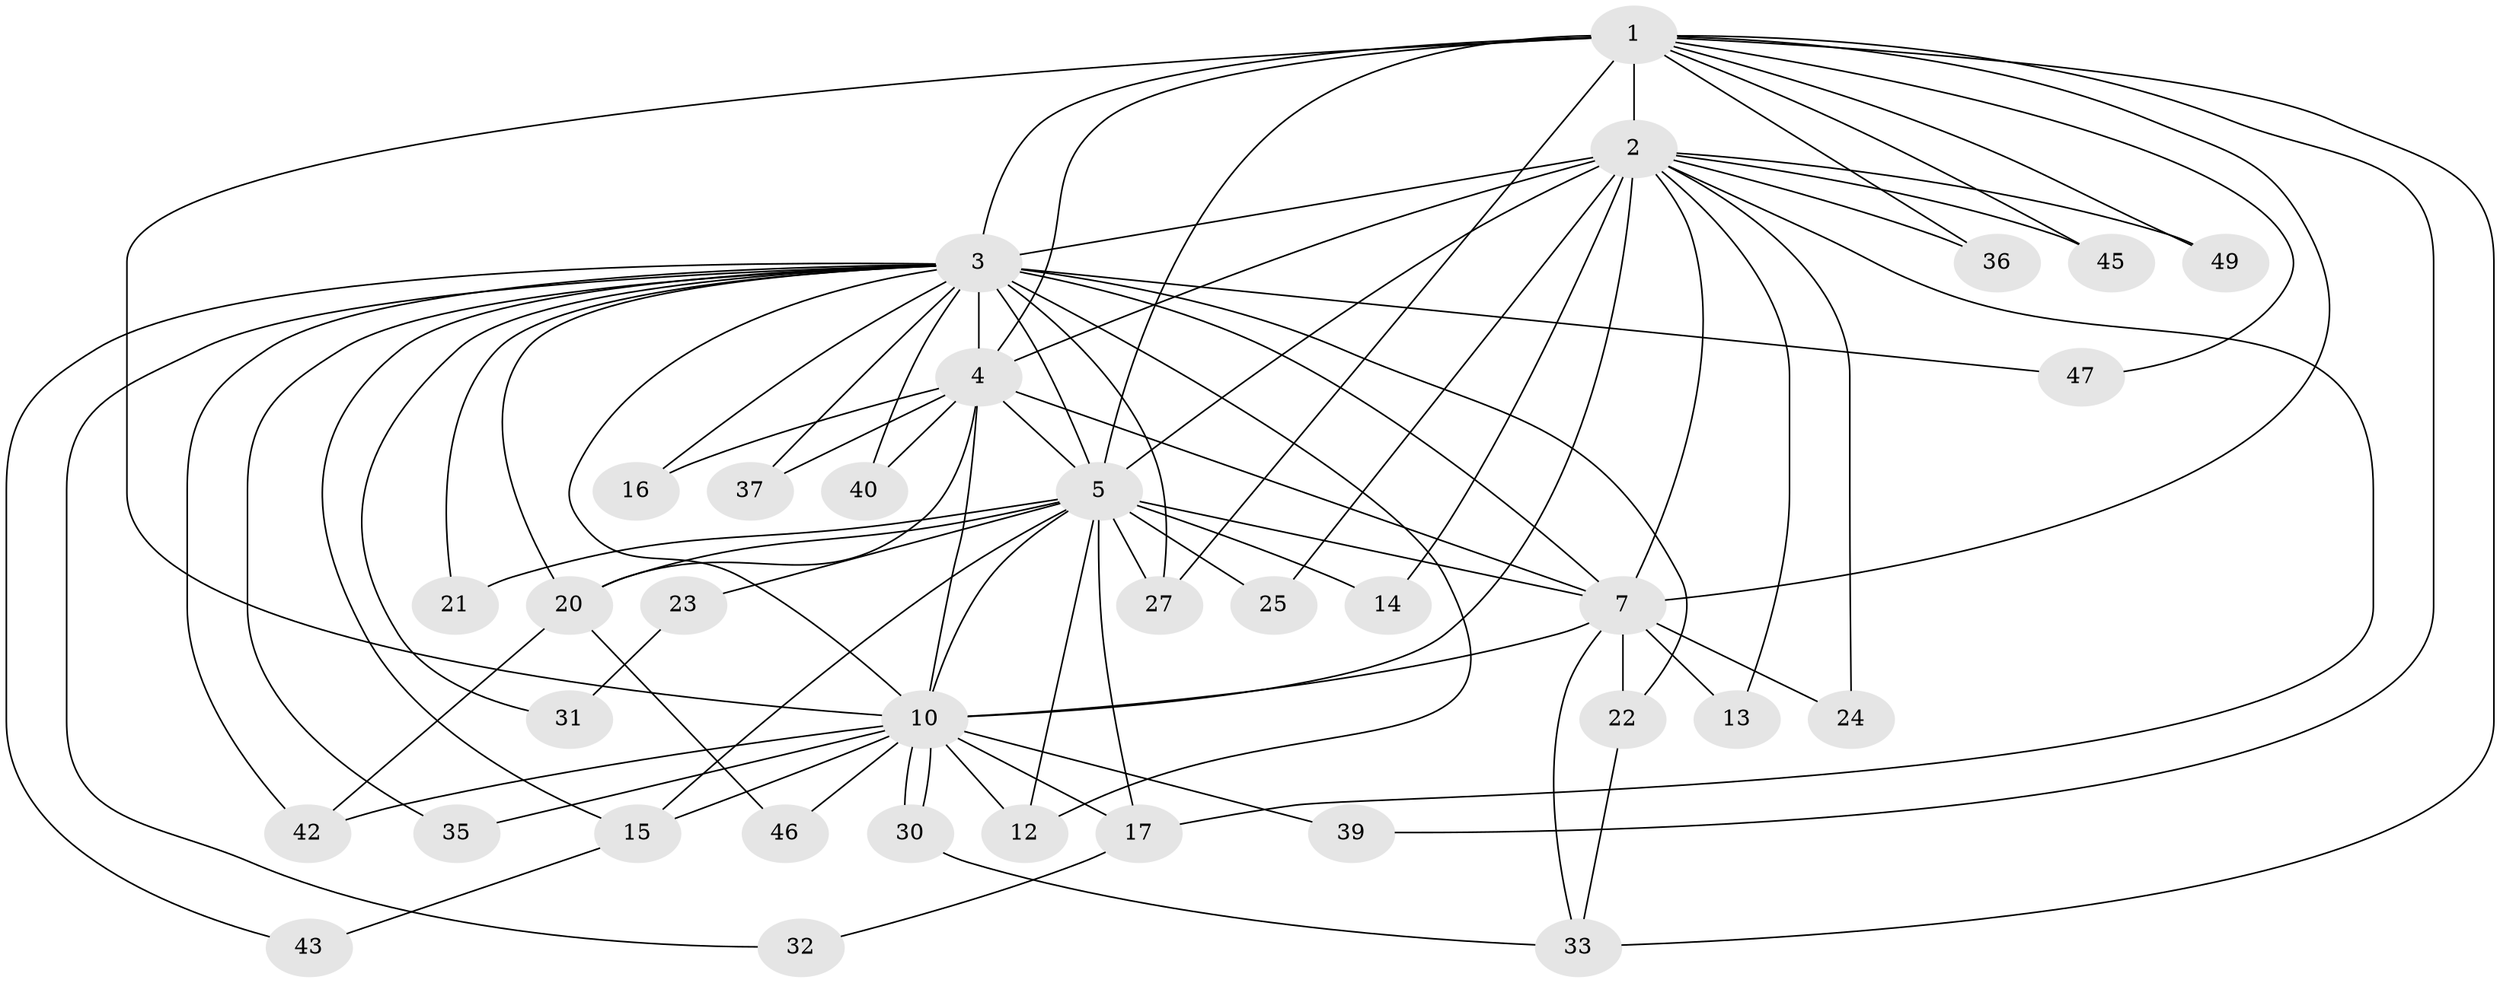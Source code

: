 // Generated by graph-tools (version 1.1) at 2025/51/02/27/25 19:51:47]
// undirected, 35 vertices, 84 edges
graph export_dot {
graph [start="1"]
  node [color=gray90,style=filled];
  1 [super="+11"];
  2 [super="+18"];
  3 [super="+6"];
  4 [super="+28"];
  5 [super="+8"];
  7 [super="+9"];
  10 [super="+29"];
  12 [super="+50"];
  13;
  14;
  15 [super="+34"];
  16;
  17 [super="+19"];
  20 [super="+26"];
  21;
  22 [super="+38"];
  23;
  24;
  25;
  27 [super="+44"];
  30 [super="+41"];
  31;
  32;
  33;
  35;
  36;
  37;
  39;
  40;
  42 [super="+48"];
  43;
  45;
  46;
  47;
  49;
  1 -- 2;
  1 -- 3 [weight=2];
  1 -- 4;
  1 -- 5 [weight=3];
  1 -- 7 [weight=2];
  1 -- 10;
  1 -- 33;
  1 -- 36;
  1 -- 39;
  1 -- 45;
  1 -- 47;
  1 -- 49;
  1 -- 27;
  2 -- 3 [weight=2];
  2 -- 4;
  2 -- 5 [weight=3];
  2 -- 7 [weight=2];
  2 -- 10 [weight=2];
  2 -- 13;
  2 -- 14;
  2 -- 17;
  2 -- 24;
  2 -- 25;
  2 -- 36;
  2 -- 45;
  2 -- 49;
  3 -- 4 [weight=3];
  3 -- 5 [weight=4];
  3 -- 7 [weight=4];
  3 -- 10 [weight=2];
  3 -- 12;
  3 -- 16;
  3 -- 20;
  3 -- 22;
  3 -- 27;
  3 -- 31;
  3 -- 32;
  3 -- 35;
  3 -- 40;
  3 -- 42;
  3 -- 47;
  3 -- 37;
  3 -- 43;
  3 -- 15;
  3 -- 21;
  4 -- 5 [weight=2];
  4 -- 7 [weight=2];
  4 -- 10;
  4 -- 16;
  4 -- 37;
  4 -- 40;
  4 -- 20;
  5 -- 7 [weight=4];
  5 -- 10 [weight=2];
  5 -- 15;
  5 -- 20;
  5 -- 21;
  5 -- 14;
  5 -- 23;
  5 -- 25;
  5 -- 27;
  5 -- 12;
  5 -- 17;
  7 -- 10 [weight=2];
  7 -- 22;
  7 -- 33;
  7 -- 13;
  7 -- 24;
  10 -- 12;
  10 -- 17;
  10 -- 30;
  10 -- 30;
  10 -- 35;
  10 -- 39;
  10 -- 46;
  10 -- 15;
  10 -- 42;
  15 -- 43;
  17 -- 32;
  20 -- 42;
  20 -- 46;
  22 -- 33;
  23 -- 31;
  30 -- 33;
}
